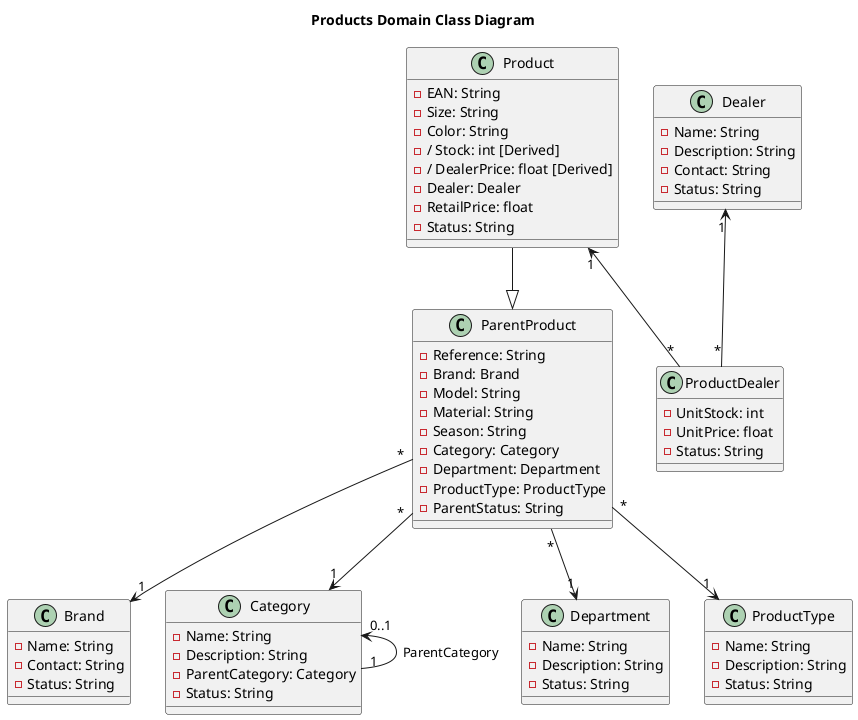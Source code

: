 @startuml
title Products Domain Class Diagram

' Classes and Attributes
class ParentProduct {
    - Reference: String
    - Brand: Brand
    - Model: String
    - Material: String
    - Season: String
    - Category: Category
    - Department: Department
    - ProductType: ProductType
    - ParentStatus: String
}

class Product {
    - EAN: String
    - Size: String
    - Color: String
    - / Stock: int [Derived]
    - / DealerPrice: float [Derived]
    - Dealer: Dealer
    - RetailPrice: float
    - Status: String
}

class Brand {
    - Name: String
    - Contact: String
    - Status: String
}

class Category {
    - Name: String
    - Description: String
    - ParentCategory: Category
    - Status: String
}

class Department {
    - Name: String
    - Description: String
    - Status: String
}

class ProductType {
    - Name: String
    - Description: String
    - Status: String
}

class Dealer {
    - Name: String
    - Description: String
    - Contact: String
    - Status: String
}

class ProductDealer {
    - UnitStock: int
    - UnitPrice: float
    - Status: String
}

' Relationships
Product --|> ParentProduct

ParentProduct "*" --> "1" Brand
ParentProduct "*" --> "1" Category
ParentProduct "*" --> "1" Department
ParentProduct "*" --> "1" ProductType

Category "0..1" <-- "1" Category : ParentCategory

Product "1" <-- "*" ProductDealer
Dealer "1" <-- "*" ProductDealer

@enduml
